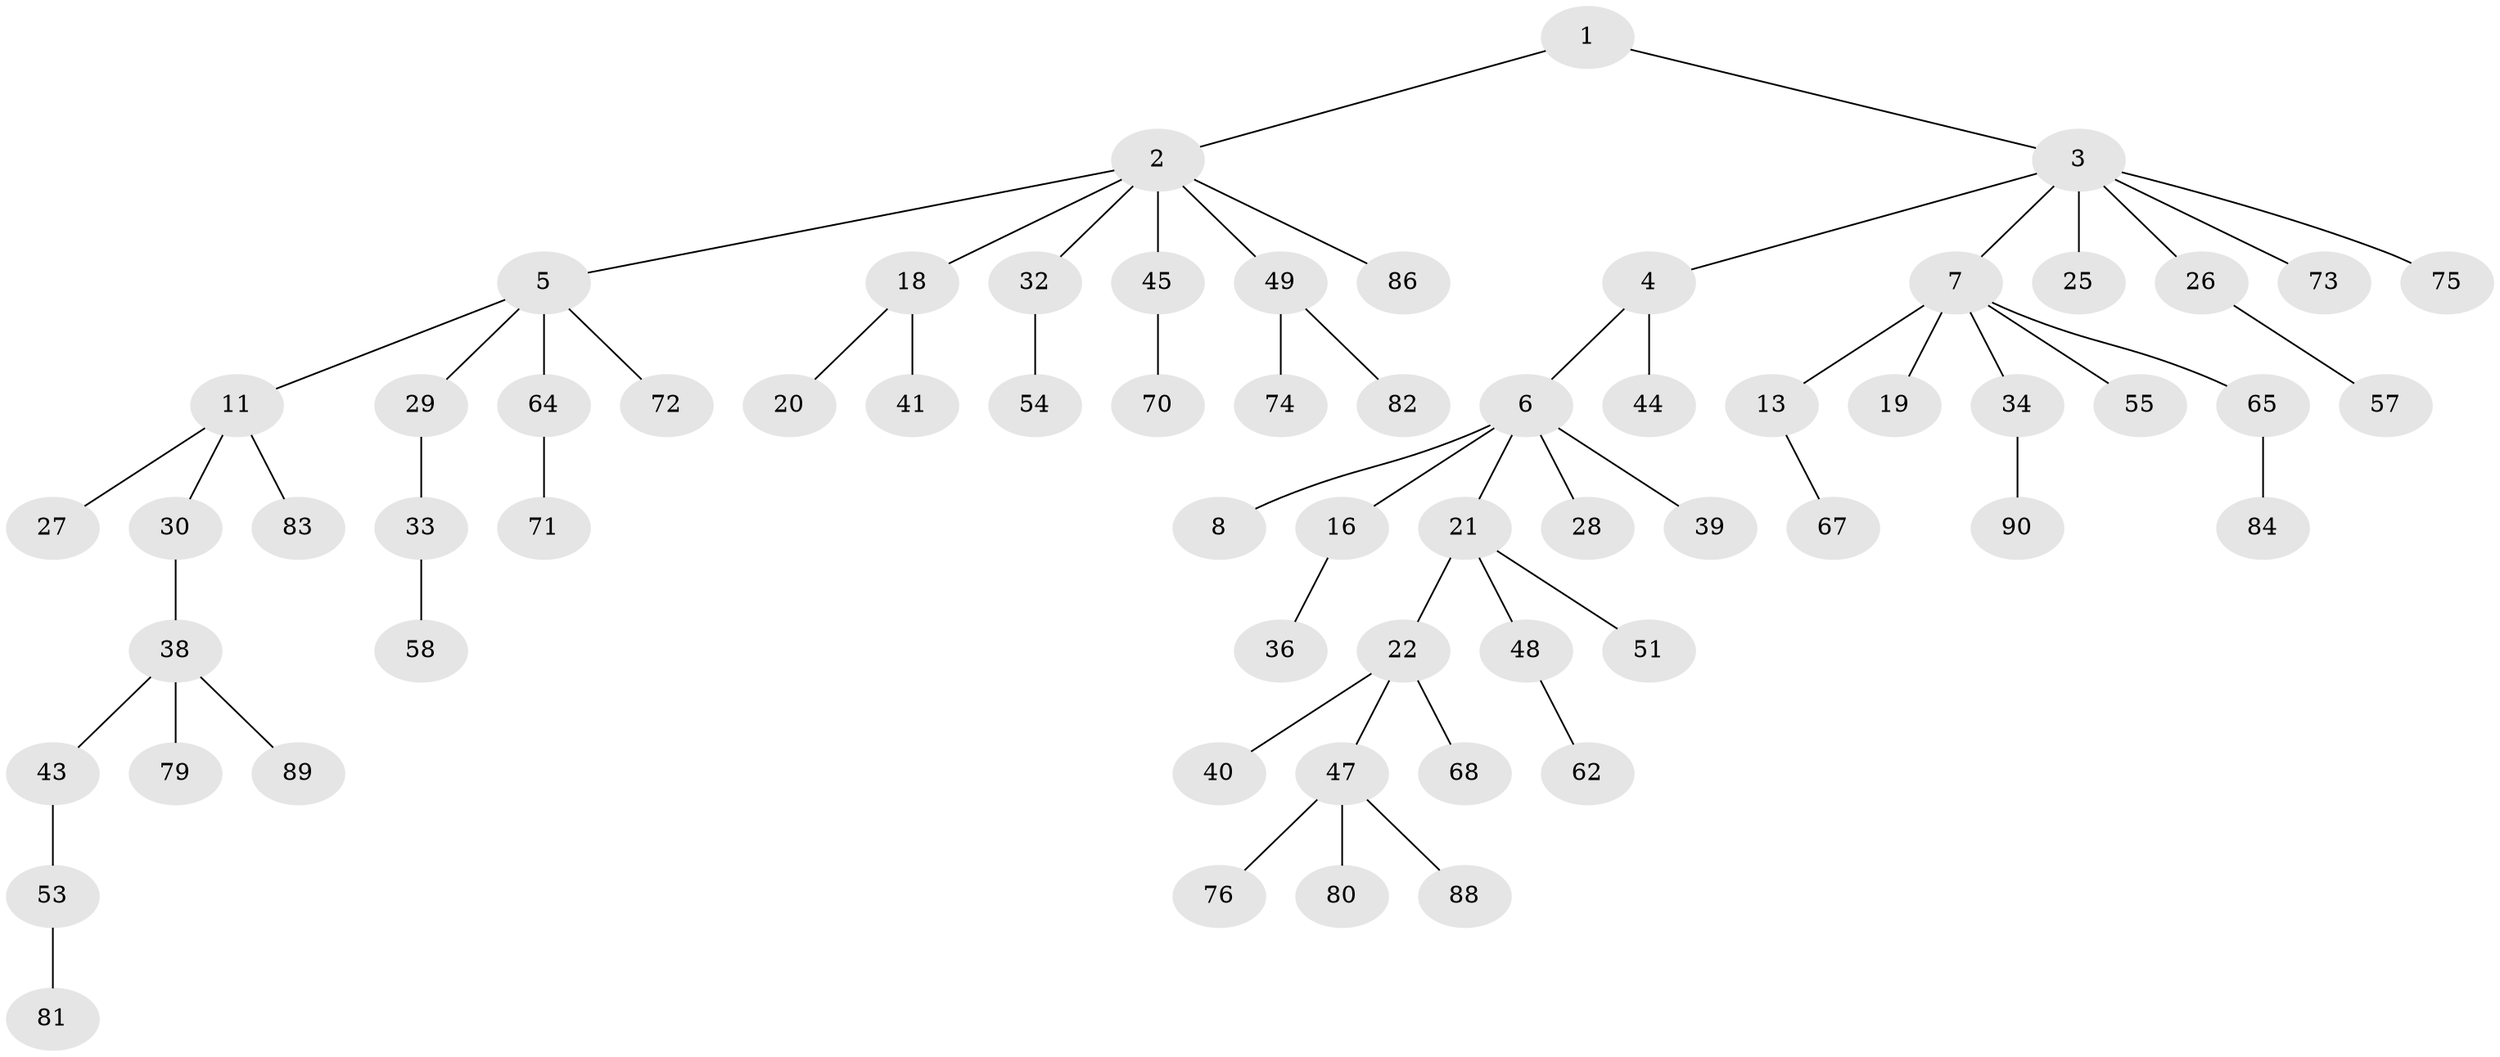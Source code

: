 // original degree distribution, {2: 0.2826086956521739, 6: 0.021739130434782608, 8: 0.010869565217391304, 3: 0.14130434782608695, 5: 0.03260869565217391, 4: 0.03260869565217391, 1: 0.4782608695652174}
// Generated by graph-tools (version 1.1) at 2025/11/02/27/25 16:11:28]
// undirected, 64 vertices, 63 edges
graph export_dot {
graph [start="1"]
  node [color=gray90,style=filled];
  1;
  2 [super="+10"];
  3 [super="+23"];
  4 [super="+17"];
  5 [super="+37"];
  6 [super="+14"];
  7 [super="+9"];
  8 [super="+31"];
  11 [super="+12"];
  13 [super="+15"];
  16 [super="+91"];
  18 [super="+87"];
  19 [super="+24"];
  20 [super="+78"];
  21 [super="+46"];
  22 [super="+35"];
  25;
  26 [super="+66"];
  27;
  28;
  29;
  30;
  32 [super="+42"];
  33 [super="+69"];
  34 [super="+59"];
  36 [super="+50"];
  38 [super="+63"];
  39;
  40;
  41;
  43;
  44;
  45;
  47 [super="+56"];
  48 [super="+60"];
  49 [super="+61"];
  51 [super="+52"];
  53;
  54 [super="+77"];
  55;
  57;
  58;
  62;
  64;
  65;
  67;
  68;
  70;
  71 [super="+92"];
  72;
  73;
  74;
  75 [super="+85"];
  76;
  79;
  80;
  81;
  82;
  83;
  84;
  86;
  88;
  89;
  90;
  1 -- 2;
  1 -- 3;
  2 -- 5;
  2 -- 18;
  2 -- 32;
  2 -- 86;
  2 -- 49;
  2 -- 45;
  3 -- 4;
  3 -- 7;
  3 -- 25;
  3 -- 26;
  3 -- 73;
  3 -- 75;
  4 -- 6;
  4 -- 44;
  5 -- 11;
  5 -- 29;
  5 -- 72;
  5 -- 64;
  6 -- 8;
  6 -- 16;
  6 -- 28;
  6 -- 39;
  6 -- 21;
  7 -- 19;
  7 -- 34;
  7 -- 65;
  7 -- 55;
  7 -- 13;
  11 -- 27;
  11 -- 83;
  11 -- 30;
  13 -- 67;
  16 -- 36;
  18 -- 20;
  18 -- 41;
  21 -- 22;
  21 -- 48;
  21 -- 51;
  22 -- 40;
  22 -- 47;
  22 -- 68;
  26 -- 57;
  29 -- 33;
  30 -- 38;
  32 -- 54;
  33 -- 58;
  34 -- 90;
  38 -- 43;
  38 -- 89;
  38 -- 79;
  43 -- 53;
  45 -- 70;
  47 -- 76;
  47 -- 80;
  47 -- 88;
  48 -- 62;
  49 -- 74;
  49 -- 82;
  53 -- 81;
  64 -- 71;
  65 -- 84;
}
